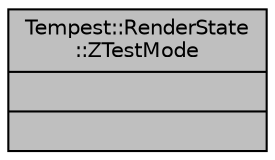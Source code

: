 digraph "Tempest::RenderState::ZTestMode"
{
  edge [fontname="Helvetica",fontsize="10",labelfontname="Helvetica",labelfontsize="10"];
  node [fontname="Helvetica",fontsize="10",shape=record];
  Node1 [label="{Tempest::RenderState\l::ZTestMode\n||}",height=0.2,width=0.4,color="black", fillcolor="grey75", style="filled", fontcolor="black"];
}
